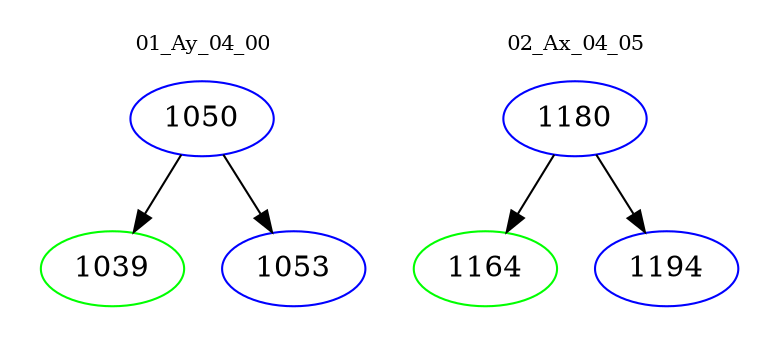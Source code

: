digraph{
subgraph cluster_0 {
color = white
label = "01_Ay_04_00";
fontsize=10;
T0_1050 [label="1050", color="blue"]
T0_1050 -> T0_1039 [color="black"]
T0_1039 [label="1039", color="green"]
T0_1050 -> T0_1053 [color="black"]
T0_1053 [label="1053", color="blue"]
}
subgraph cluster_1 {
color = white
label = "02_Ax_04_05";
fontsize=10;
T1_1180 [label="1180", color="blue"]
T1_1180 -> T1_1164 [color="black"]
T1_1164 [label="1164", color="green"]
T1_1180 -> T1_1194 [color="black"]
T1_1194 [label="1194", color="blue"]
}
}
